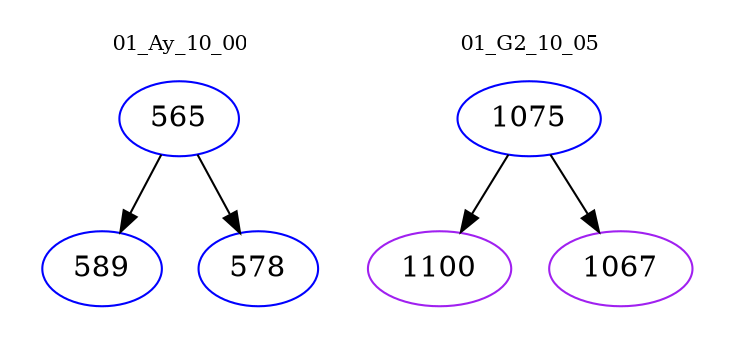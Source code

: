 digraph{
subgraph cluster_0 {
color = white
label = "01_Ay_10_00";
fontsize=10;
T0_565 [label="565", color="blue"]
T0_565 -> T0_589 [color="black"]
T0_589 [label="589", color="blue"]
T0_565 -> T0_578 [color="black"]
T0_578 [label="578", color="blue"]
}
subgraph cluster_1 {
color = white
label = "01_G2_10_05";
fontsize=10;
T1_1075 [label="1075", color="blue"]
T1_1075 -> T1_1100 [color="black"]
T1_1100 [label="1100", color="purple"]
T1_1075 -> T1_1067 [color="black"]
T1_1067 [label="1067", color="purple"]
}
}
